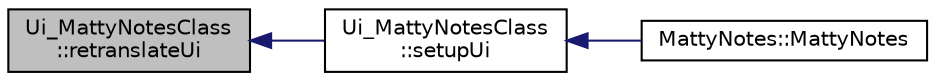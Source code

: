 digraph "Ui_MattyNotesClass::retranslateUi"
{
  edge [fontname="Helvetica",fontsize="10",labelfontname="Helvetica",labelfontsize="10"];
  node [fontname="Helvetica",fontsize="10",shape=record];
  rankdir="LR";
  Node1 [label="Ui_MattyNotesClass\l::retranslateUi",height=0.2,width=0.4,color="black", fillcolor="grey75", style="filled", fontcolor="black"];
  Node1 -> Node2 [dir="back",color="midnightblue",fontsize="10",style="solid",fontname="Helvetica"];
  Node2 [label="Ui_MattyNotesClass\l::setupUi",height=0.2,width=0.4,color="black", fillcolor="white", style="filled",URL="$classUi__MattyNotesClass.html#a33a88ea08595a64d445a104fcdfb4e7c"];
  Node2 -> Node3 [dir="back",color="midnightblue",fontsize="10",style="solid",fontname="Helvetica"];
  Node3 [label="MattyNotes::MattyNotes",height=0.2,width=0.4,color="black", fillcolor="white", style="filled",URL="$classMattyNotes.html#aa81db851f82183700abb0b7cd1ba2299"];
}
